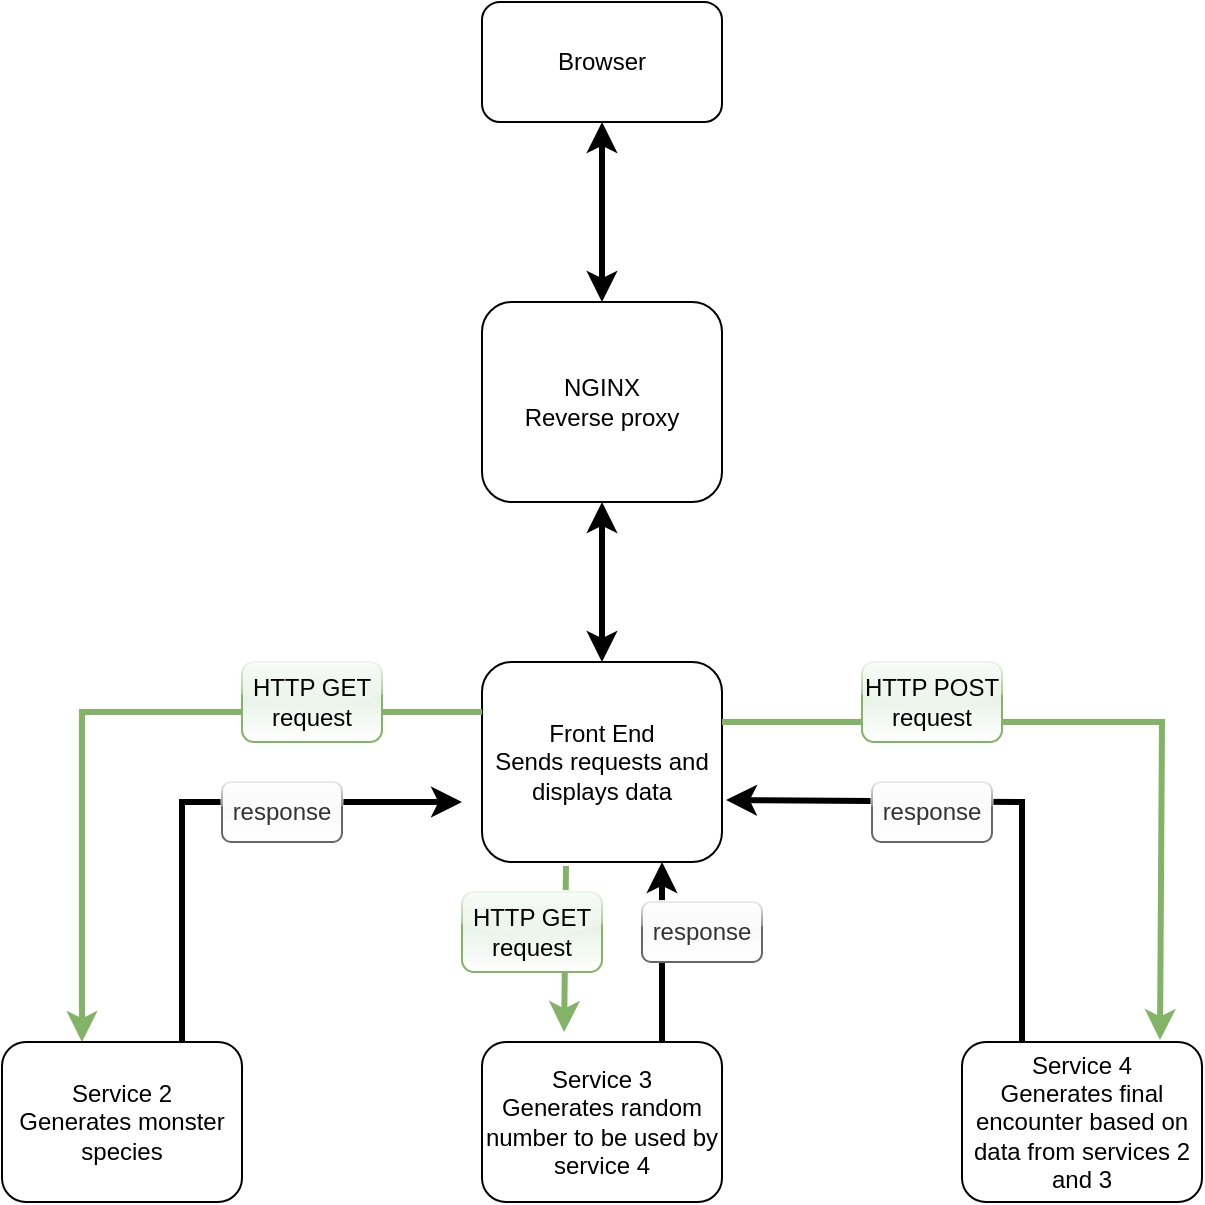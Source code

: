 <mxfile version="20.0.3" type="github">
  <diagram id="C5RBs43oDa-KdzZeNtuy" name="Page-1">
    <mxGraphModel dx="1426" dy="801" grid="1" gridSize="10" guides="1" tooltips="1" connect="1" arrows="1" fold="1" page="1" pageScale="1" pageWidth="827" pageHeight="1169" math="0" shadow="0">
      <root>
        <mxCell id="WIyWlLk6GJQsqaUBKTNV-0" />
        <mxCell id="WIyWlLk6GJQsqaUBKTNV-1" parent="WIyWlLk6GJQsqaUBKTNV-0" />
        <mxCell id="WIyWlLk6GJQsqaUBKTNV-3" value="Service 2&lt;br&gt;Generates monster species" style="rounded=1;whiteSpace=wrap;html=1;fontSize=12;glass=0;strokeWidth=1;shadow=0;" parent="WIyWlLk6GJQsqaUBKTNV-1" vertex="1">
          <mxGeometry x="80" y="560" width="120" height="80" as="geometry" />
        </mxCell>
        <mxCell id="WIyWlLk6GJQsqaUBKTNV-7" value="Front End&lt;br&gt;Sends requests and displays data" style="rounded=1;whiteSpace=wrap;html=1;fontSize=12;glass=0;strokeWidth=1;shadow=0;" parent="WIyWlLk6GJQsqaUBKTNV-1" vertex="1">
          <mxGeometry x="320" y="370" width="120" height="100" as="geometry" />
        </mxCell>
        <mxCell id="WIyWlLk6GJQsqaUBKTNV-11" value="Service 4&lt;br&gt;Generates final encounter based on data from services 2 and 3" style="rounded=1;whiteSpace=wrap;html=1;fontSize=12;glass=0;strokeWidth=1;shadow=0;" parent="WIyWlLk6GJQsqaUBKTNV-1" vertex="1">
          <mxGeometry x="560" y="560" width="120" height="80" as="geometry" />
        </mxCell>
        <mxCell id="WIyWlLk6GJQsqaUBKTNV-12" value="Service 3&lt;br&gt;Generates random number to be used by service 4" style="rounded=1;whiteSpace=wrap;html=1;fontSize=12;glass=0;strokeWidth=1;shadow=0;" parent="WIyWlLk6GJQsqaUBKTNV-1" vertex="1">
          <mxGeometry x="320" y="560" width="120" height="80" as="geometry" />
        </mxCell>
        <mxCell id="hpp-spq6lT1AGiKlOlA--0" value="" style="endArrow=classic;html=1;rounded=0;entryX=0.342;entryY=0;entryDx=0;entryDy=0;strokeColor=none;entryPerimeter=0;" parent="WIyWlLk6GJQsqaUBKTNV-1" target="WIyWlLk6GJQsqaUBKTNV-3" edge="1">
          <mxGeometry width="50" height="50" relative="1" as="geometry">
            <mxPoint x="310" y="430" as="sourcePoint" />
            <mxPoint x="170" y="510" as="targetPoint" />
            <Array as="points">
              <mxPoint x="120" y="430" />
            </Array>
          </mxGeometry>
        </mxCell>
        <mxCell id="hpp-spq6lT1AGiKlOlA--1" value="" style="endArrow=classic;html=1;rounded=0;exitX=0;exitY=0.25;exitDx=0;exitDy=0;strokeWidth=3;fillColor=#d5e8d4;strokeColor=#82b366;" parent="WIyWlLk6GJQsqaUBKTNV-1" source="WIyWlLk6GJQsqaUBKTNV-7" edge="1">
          <mxGeometry width="50" height="50" relative="1" as="geometry">
            <mxPoint x="140" y="490" as="sourcePoint" />
            <mxPoint x="120" y="560" as="targetPoint" />
            <Array as="points">
              <mxPoint x="120" y="395" />
            </Array>
          </mxGeometry>
        </mxCell>
        <mxCell id="hpp-spq6lT1AGiKlOlA--2" value="" style="endArrow=classic;html=1;rounded=0;strokeWidth=3;exitX=0.75;exitY=0;exitDx=0;exitDy=0;" parent="WIyWlLk6GJQsqaUBKTNV-1" source="WIyWlLk6GJQsqaUBKTNV-3" edge="1">
          <mxGeometry width="50" height="50" relative="1" as="geometry">
            <mxPoint x="190" y="530" as="sourcePoint" />
            <mxPoint x="310" y="440" as="targetPoint" />
            <Array as="points">
              <mxPoint x="170" y="440" />
            </Array>
          </mxGeometry>
        </mxCell>
        <mxCell id="hpp-spq6lT1AGiKlOlA--3" value="" style="endArrow=classic;html=1;rounded=0;strokeWidth=3;exitX=0.75;exitY=0;exitDx=0;exitDy=0;entryX=0.75;entryY=1;entryDx=0;entryDy=0;" parent="WIyWlLk6GJQsqaUBKTNV-1" source="WIyWlLk6GJQsqaUBKTNV-12" target="WIyWlLk6GJQsqaUBKTNV-7" edge="1">
          <mxGeometry width="50" height="50" relative="1" as="geometry">
            <mxPoint x="390" y="500" as="sourcePoint" />
            <mxPoint x="440" y="450" as="targetPoint" />
            <Array as="points" />
          </mxGeometry>
        </mxCell>
        <mxCell id="hpp-spq6lT1AGiKlOlA--4" value="" style="endArrow=classic;html=1;rounded=0;strokeWidth=3;fillColor=#d5e8d4;strokeColor=#82b366;exitX=0.35;exitY=1.02;exitDx=0;exitDy=0;exitPerimeter=0;entryX=0.342;entryY=-0.062;entryDx=0;entryDy=0;entryPerimeter=0;" parent="WIyWlLk6GJQsqaUBKTNV-1" source="WIyWlLk6GJQsqaUBKTNV-7" target="WIyWlLk6GJQsqaUBKTNV-12" edge="1">
          <mxGeometry width="50" height="50" relative="1" as="geometry">
            <mxPoint x="290" y="550" as="sourcePoint" />
            <mxPoint x="340" y="500" as="targetPoint" />
          </mxGeometry>
        </mxCell>
        <mxCell id="hpp-spq6lT1AGiKlOlA--5" value="" style="endArrow=classic;html=1;rounded=0;strokeWidth=3;entryX=0.825;entryY=-0.012;entryDx=0;entryDy=0;entryPerimeter=0;fillColor=#d5e8d4;strokeColor=#82b366;" parent="WIyWlLk6GJQsqaUBKTNV-1" target="WIyWlLk6GJQsqaUBKTNV-11" edge="1">
          <mxGeometry width="50" height="50" relative="1" as="geometry">
            <mxPoint x="440" y="400" as="sourcePoint" />
            <mxPoint x="660" y="550" as="targetPoint" />
            <Array as="points">
              <mxPoint x="660" y="400" />
            </Array>
          </mxGeometry>
        </mxCell>
        <mxCell id="hpp-spq6lT1AGiKlOlA--6" value="" style="endArrow=classic;html=1;rounded=0;strokeWidth=3;exitX=0.25;exitY=0;exitDx=0;exitDy=0;entryX=1.017;entryY=0.69;entryDx=0;entryDy=0;entryPerimeter=0;" parent="WIyWlLk6GJQsqaUBKTNV-1" source="WIyWlLk6GJQsqaUBKTNV-11" target="WIyWlLk6GJQsqaUBKTNV-7" edge="1">
          <mxGeometry width="50" height="50" relative="1" as="geometry">
            <mxPoint x="590" y="550" as="sourcePoint" />
            <mxPoint x="590" y="470" as="targetPoint" />
            <Array as="points">
              <mxPoint x="590" y="440" />
            </Array>
          </mxGeometry>
        </mxCell>
        <mxCell id="nXyZymyzkvAbe8v-hzIz-0" value="NGINX&lt;br&gt;Reverse proxy" style="rounded=1;whiteSpace=wrap;html=1;fontSize=12;glass=0;strokeWidth=1;shadow=0;" vertex="1" parent="WIyWlLk6GJQsqaUBKTNV-1">
          <mxGeometry x="320" y="190" width="120" height="100" as="geometry" />
        </mxCell>
        <mxCell id="nXyZymyzkvAbe8v-hzIz-2" value="" style="endArrow=classic;startArrow=classic;html=1;rounded=0;entryX=0.5;entryY=1;entryDx=0;entryDy=0;exitX=0.5;exitY=0;exitDx=0;exitDy=0;strokeWidth=3;" edge="1" parent="WIyWlLk6GJQsqaUBKTNV-1" source="WIyWlLk6GJQsqaUBKTNV-7" target="nXyZymyzkvAbe8v-hzIz-0">
          <mxGeometry width="50" height="50" relative="1" as="geometry">
            <mxPoint x="360" y="340" as="sourcePoint" />
            <mxPoint x="410" y="290" as="targetPoint" />
          </mxGeometry>
        </mxCell>
        <mxCell id="nXyZymyzkvAbe8v-hzIz-3" value="Browser" style="rounded=1;whiteSpace=wrap;html=1;" vertex="1" parent="WIyWlLk6GJQsqaUBKTNV-1">
          <mxGeometry x="320" y="40" width="120" height="60" as="geometry" />
        </mxCell>
        <mxCell id="nXyZymyzkvAbe8v-hzIz-4" value="" style="endArrow=classic;startArrow=classic;html=1;rounded=0;strokeWidth=3;entryX=0.5;entryY=1;entryDx=0;entryDy=0;exitX=0.5;exitY=0;exitDx=0;exitDy=0;" edge="1" parent="WIyWlLk6GJQsqaUBKTNV-1" source="nXyZymyzkvAbe8v-hzIz-0" target="nXyZymyzkvAbe8v-hzIz-3">
          <mxGeometry width="50" height="50" relative="1" as="geometry">
            <mxPoint x="350" y="180" as="sourcePoint" />
            <mxPoint x="400" y="130" as="targetPoint" />
          </mxGeometry>
        </mxCell>
        <mxCell id="nXyZymyzkvAbe8v-hzIz-6" value="HTTP GET request" style="text;html=1;strokeColor=#82b366;fillColor=#d5e8d4;align=center;verticalAlign=middle;whiteSpace=wrap;rounded=1;gradientColor=#ffffff;glass=1;" vertex="1" parent="WIyWlLk6GJQsqaUBKTNV-1">
          <mxGeometry x="200" y="370" width="70" height="40" as="geometry" />
        </mxCell>
        <mxCell id="nXyZymyzkvAbe8v-hzIz-10" value="response" style="text;html=1;strokeColor=#666666;fillColor=#f5f5f5;align=center;verticalAlign=middle;whiteSpace=wrap;rounded=1;glass=1;fontColor=#333333;gradientColor=#ffffff;" vertex="1" parent="WIyWlLk6GJQsqaUBKTNV-1">
          <mxGeometry x="190" y="430" width="60" height="30" as="geometry" />
        </mxCell>
        <mxCell id="nXyZymyzkvAbe8v-hzIz-12" value="HTTP GET request" style="text;html=1;strokeColor=#82b366;fillColor=#d5e8d4;align=center;verticalAlign=middle;whiteSpace=wrap;rounded=1;gradientColor=#ffffff;glass=1;" vertex="1" parent="WIyWlLk6GJQsqaUBKTNV-1">
          <mxGeometry x="310" y="485" width="70" height="40" as="geometry" />
        </mxCell>
        <mxCell id="nXyZymyzkvAbe8v-hzIz-13" value="response" style="text;html=1;strokeColor=#666666;fillColor=#f5f5f5;align=center;verticalAlign=middle;whiteSpace=wrap;rounded=1;glass=1;fontColor=#333333;gradientColor=#ffffff;" vertex="1" parent="WIyWlLk6GJQsqaUBKTNV-1">
          <mxGeometry x="400" y="490" width="60" height="30" as="geometry" />
        </mxCell>
        <mxCell id="nXyZymyzkvAbe8v-hzIz-14" value="response" style="text;html=1;strokeColor=#666666;fillColor=#f5f5f5;align=center;verticalAlign=middle;whiteSpace=wrap;rounded=1;glass=1;fontColor=#333333;gradientColor=#ffffff;" vertex="1" parent="WIyWlLk6GJQsqaUBKTNV-1">
          <mxGeometry x="515" y="430" width="60" height="30" as="geometry" />
        </mxCell>
        <mxCell id="nXyZymyzkvAbe8v-hzIz-15" value="HTTP POST request" style="text;html=1;strokeColor=#82b366;fillColor=#d5e8d4;align=center;verticalAlign=middle;whiteSpace=wrap;rounded=1;gradientColor=#ffffff;glass=1;" vertex="1" parent="WIyWlLk6GJQsqaUBKTNV-1">
          <mxGeometry x="510" y="370" width="70" height="40" as="geometry" />
        </mxCell>
      </root>
    </mxGraphModel>
  </diagram>
</mxfile>
